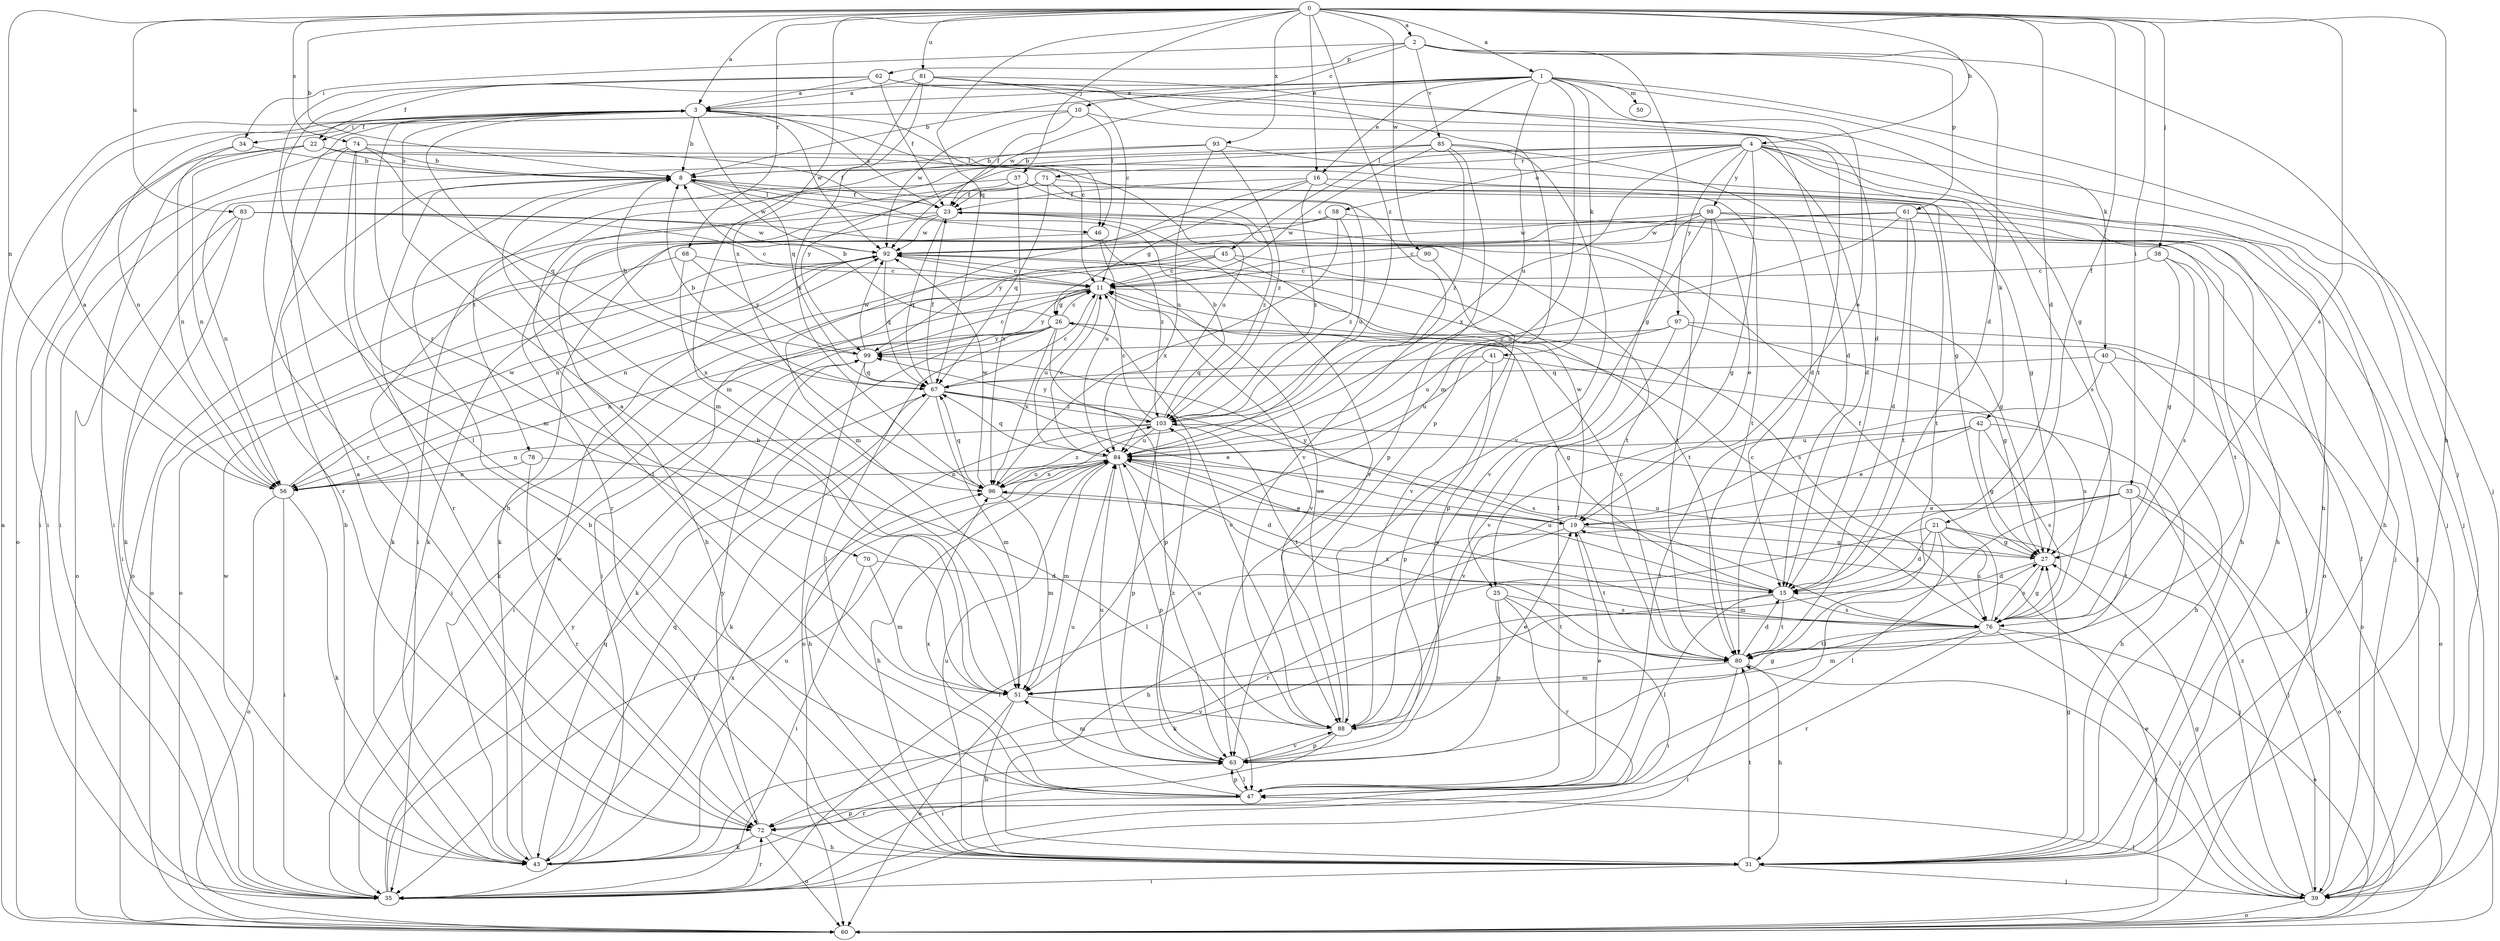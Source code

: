 strict digraph  {
0;
1;
2;
3;
4;
8;
10;
11;
15;
16;
19;
21;
22;
23;
25;
26;
27;
31;
33;
34;
35;
37;
38;
39;
40;
41;
42;
43;
45;
46;
47;
50;
51;
56;
58;
60;
61;
62;
63;
67;
68;
70;
71;
72;
74;
76;
78;
80;
81;
83;
84;
85;
88;
90;
92;
93;
96;
97;
98;
99;
103;
0 -> 1  [label=a];
0 -> 2  [label=a];
0 -> 3  [label=a];
0 -> 4  [label=b];
0 -> 8  [label=b];
0 -> 15  [label=d];
0 -> 16  [label=e];
0 -> 21  [label=f];
0 -> 31  [label=h];
0 -> 33  [label=i];
0 -> 37  [label=j];
0 -> 38  [label=j];
0 -> 56  [label=n];
0 -> 67  [label=q];
0 -> 68  [label=r];
0 -> 74  [label=s];
0 -> 76  [label=s];
0 -> 81  [label=u];
0 -> 83  [label=u];
0 -> 90  [label=w];
0 -> 93  [label=x];
0 -> 96  [label=x];
0 -> 103  [label=z];
1 -> 3  [label=a];
1 -> 8  [label=b];
1 -> 16  [label=e];
1 -> 19  [label=e];
1 -> 22  [label=f];
1 -> 39  [label=j];
1 -> 40  [label=k];
1 -> 41  [label=k];
1 -> 45  [label=l];
1 -> 50  [label=m];
1 -> 51  [label=m];
1 -> 84  [label=u];
1 -> 92  [label=w];
2 -> 10  [label=c];
2 -> 15  [label=d];
2 -> 25  [label=g];
2 -> 34  [label=i];
2 -> 39  [label=j];
2 -> 61  [label=p];
2 -> 62  [label=p];
2 -> 85  [label=v];
3 -> 8  [label=b];
3 -> 11  [label=c];
3 -> 22  [label=f];
3 -> 46  [label=l];
3 -> 51  [label=m];
3 -> 56  [label=n];
3 -> 67  [label=q];
3 -> 70  [label=r];
3 -> 92  [label=w];
4 -> 15  [label=d];
4 -> 25  [label=g];
4 -> 31  [label=h];
4 -> 39  [label=j];
4 -> 42  [label=k];
4 -> 58  [label=o];
4 -> 71  [label=r];
4 -> 76  [label=s];
4 -> 78  [label=t];
4 -> 96  [label=x];
4 -> 97  [label=y];
4 -> 98  [label=y];
4 -> 99  [label=y];
8 -> 23  [label=f];
8 -> 46  [label=l];
8 -> 72  [label=r];
8 -> 88  [label=v];
8 -> 92  [label=w];
10 -> 15  [label=d];
10 -> 23  [label=f];
10 -> 34  [label=i];
10 -> 46  [label=l];
10 -> 92  [label=w];
11 -> 26  [label=g];
11 -> 35  [label=i];
11 -> 43  [label=k];
11 -> 76  [label=s];
11 -> 84  [label=u];
11 -> 88  [label=v];
11 -> 99  [label=y];
15 -> 26  [label=g];
15 -> 43  [label=k];
15 -> 47  [label=l];
15 -> 76  [label=s];
15 -> 80  [label=t];
15 -> 84  [label=u];
16 -> 23  [label=f];
16 -> 26  [label=g];
16 -> 27  [label=g];
16 -> 51  [label=m];
16 -> 80  [label=t];
16 -> 103  [label=z];
19 -> 27  [label=g];
19 -> 31  [label=h];
19 -> 80  [label=t];
19 -> 92  [label=w];
19 -> 99  [label=y];
21 -> 15  [label=d];
21 -> 27  [label=g];
21 -> 39  [label=j];
21 -> 47  [label=l];
21 -> 51  [label=m];
21 -> 72  [label=r];
21 -> 76  [label=s];
22 -> 8  [label=b];
22 -> 27  [label=g];
22 -> 35  [label=i];
22 -> 56  [label=n];
22 -> 60  [label=o];
22 -> 84  [label=u];
23 -> 3  [label=a];
23 -> 31  [label=h];
23 -> 60  [label=o];
23 -> 67  [label=q];
23 -> 80  [label=t];
23 -> 88  [label=v];
23 -> 92  [label=w];
25 -> 35  [label=i];
25 -> 63  [label=p];
25 -> 72  [label=r];
25 -> 76  [label=s];
25 -> 80  [label=t];
26 -> 8  [label=b];
26 -> 11  [label=c];
26 -> 35  [label=i];
26 -> 39  [label=j];
26 -> 43  [label=k];
26 -> 47  [label=l];
26 -> 56  [label=n];
26 -> 63  [label=p];
26 -> 88  [label=v];
26 -> 96  [label=x];
26 -> 99  [label=y];
27 -> 15  [label=d];
27 -> 76  [label=s];
27 -> 84  [label=u];
31 -> 8  [label=b];
31 -> 27  [label=g];
31 -> 35  [label=i];
31 -> 39  [label=j];
31 -> 80  [label=t];
31 -> 84  [label=u];
33 -> 19  [label=e];
33 -> 35  [label=i];
33 -> 39  [label=j];
33 -> 47  [label=l];
33 -> 60  [label=o];
33 -> 80  [label=t];
34 -> 8  [label=b];
34 -> 35  [label=i];
34 -> 56  [label=n];
35 -> 67  [label=q];
35 -> 72  [label=r];
35 -> 92  [label=w];
35 -> 99  [label=y];
37 -> 23  [label=f];
37 -> 56  [label=n];
37 -> 80  [label=t];
37 -> 96  [label=x];
37 -> 103  [label=z];
38 -> 11  [label=c];
38 -> 27  [label=g];
38 -> 76  [label=s];
38 -> 80  [label=t];
39 -> 23  [label=f];
39 -> 27  [label=g];
39 -> 47  [label=l];
39 -> 60  [label=o];
39 -> 80  [label=t];
39 -> 103  [label=z];
40 -> 31  [label=h];
40 -> 47  [label=l];
40 -> 60  [label=o];
40 -> 67  [label=q];
41 -> 63  [label=p];
41 -> 67  [label=q];
41 -> 76  [label=s];
41 -> 84  [label=u];
42 -> 19  [label=e];
42 -> 27  [label=g];
42 -> 31  [label=h];
42 -> 76  [label=s];
42 -> 84  [label=u];
42 -> 88  [label=v];
43 -> 8  [label=b];
43 -> 63  [label=p];
43 -> 67  [label=q];
43 -> 84  [label=u];
43 -> 92  [label=w];
43 -> 96  [label=x];
45 -> 11  [label=c];
45 -> 27  [label=g];
45 -> 35  [label=i];
45 -> 56  [label=n];
45 -> 63  [label=p];
46 -> 43  [label=k];
46 -> 84  [label=u];
46 -> 103  [label=z];
47 -> 19  [label=e];
47 -> 63  [label=p];
47 -> 72  [label=r];
47 -> 84  [label=u];
47 -> 96  [label=x];
51 -> 3  [label=a];
51 -> 8  [label=b];
51 -> 31  [label=h];
51 -> 60  [label=o];
51 -> 88  [label=v];
56 -> 3  [label=a];
56 -> 35  [label=i];
56 -> 43  [label=k];
56 -> 60  [label=o];
56 -> 92  [label=w];
58 -> 31  [label=h];
58 -> 43  [label=k];
58 -> 92  [label=w];
58 -> 96  [label=x];
58 -> 103  [label=z];
60 -> 3  [label=a];
60 -> 19  [label=e];
61 -> 15  [label=d];
61 -> 39  [label=j];
61 -> 43  [label=k];
61 -> 60  [label=o];
61 -> 80  [label=t];
61 -> 84  [label=u];
61 -> 92  [label=w];
62 -> 3  [label=a];
62 -> 15  [label=d];
62 -> 23  [label=f];
62 -> 27  [label=g];
62 -> 47  [label=l];
62 -> 72  [label=r];
63 -> 27  [label=g];
63 -> 47  [label=l];
63 -> 51  [label=m];
63 -> 84  [label=u];
63 -> 88  [label=v];
63 -> 103  [label=z];
67 -> 8  [label=b];
67 -> 11  [label=c];
67 -> 19  [label=e];
67 -> 23  [label=f];
67 -> 43  [label=k];
67 -> 51  [label=m];
67 -> 76  [label=s];
67 -> 103  [label=z];
68 -> 11  [label=c];
68 -> 60  [label=o];
68 -> 96  [label=x];
68 -> 99  [label=y];
70 -> 15  [label=d];
70 -> 35  [label=i];
70 -> 51  [label=m];
71 -> 23  [label=f];
71 -> 31  [label=h];
71 -> 35  [label=i];
71 -> 67  [label=q];
71 -> 72  [label=r];
71 -> 84  [label=u];
72 -> 3  [label=a];
72 -> 31  [label=h];
72 -> 43  [label=k];
72 -> 60  [label=o];
72 -> 99  [label=y];
74 -> 8  [label=b];
74 -> 23  [label=f];
74 -> 31  [label=h];
74 -> 35  [label=i];
74 -> 51  [label=m];
74 -> 67  [label=q];
74 -> 72  [label=r];
76 -> 11  [label=c];
76 -> 23  [label=f];
76 -> 27  [label=g];
76 -> 39  [label=j];
76 -> 51  [label=m];
76 -> 60  [label=o];
76 -> 72  [label=r];
76 -> 80  [label=t];
76 -> 96  [label=x];
78 -> 47  [label=l];
78 -> 56  [label=n];
78 -> 72  [label=r];
80 -> 11  [label=c];
80 -> 15  [label=d];
80 -> 31  [label=h];
80 -> 35  [label=i];
80 -> 51  [label=m];
81 -> 3  [label=a];
81 -> 11  [label=c];
81 -> 51  [label=m];
81 -> 63  [label=p];
81 -> 80  [label=t];
81 -> 96  [label=x];
83 -> 11  [label=c];
83 -> 35  [label=i];
83 -> 43  [label=k];
83 -> 60  [label=o];
83 -> 80  [label=t];
83 -> 92  [label=w];
84 -> 11  [label=c];
84 -> 15  [label=d];
84 -> 19  [label=e];
84 -> 31  [label=h];
84 -> 35  [label=i];
84 -> 51  [label=m];
84 -> 56  [label=n];
84 -> 63  [label=p];
84 -> 67  [label=q];
84 -> 76  [label=s];
84 -> 96  [label=x];
85 -> 8  [label=b];
85 -> 11  [label=c];
85 -> 15  [label=d];
85 -> 47  [label=l];
85 -> 63  [label=p];
85 -> 88  [label=v];
85 -> 103  [label=z];
88 -> 19  [label=e];
88 -> 35  [label=i];
88 -> 63  [label=p];
88 -> 84  [label=u];
88 -> 92  [label=w];
90 -> 11  [label=c];
90 -> 88  [label=v];
92 -> 11  [label=c];
92 -> 56  [label=n];
92 -> 60  [label=o];
92 -> 67  [label=q];
92 -> 80  [label=t];
93 -> 8  [label=b];
93 -> 35  [label=i];
93 -> 39  [label=j];
93 -> 84  [label=u];
93 -> 103  [label=z];
96 -> 19  [label=e];
96 -> 51  [label=m];
96 -> 67  [label=q];
96 -> 84  [label=u];
96 -> 92  [label=w];
96 -> 103  [label=z];
97 -> 27  [label=g];
97 -> 60  [label=o];
97 -> 84  [label=u];
97 -> 88  [label=v];
97 -> 99  [label=y];
98 -> 11  [label=c];
98 -> 19  [label=e];
98 -> 31  [label=h];
98 -> 39  [label=j];
98 -> 47  [label=l];
98 -> 88  [label=v];
98 -> 92  [label=w];
98 -> 99  [label=y];
99 -> 8  [label=b];
99 -> 11  [label=c];
99 -> 60  [label=o];
99 -> 67  [label=q];
99 -> 92  [label=w];
103 -> 8  [label=b];
103 -> 11  [label=c];
103 -> 31  [label=h];
103 -> 56  [label=n];
103 -> 63  [label=p];
103 -> 80  [label=t];
103 -> 84  [label=u];
103 -> 99  [label=y];
}
